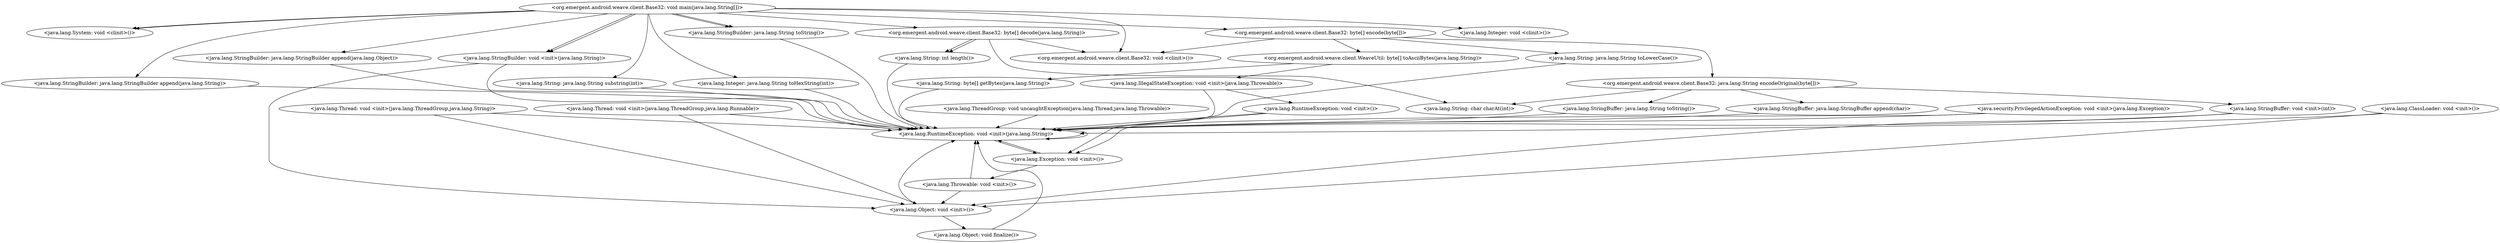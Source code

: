 digraph CallGraph {
"<org.emergent.android.weave.client.Base32: void main(java.lang.String[])>" -> "<java.lang.System: void <clinit>()>";
"<org.emergent.android.weave.client.Base32: void main(java.lang.String[])>" -> "<java.lang.Integer: java.lang.String toHexString(int)>";
"<org.emergent.android.weave.client.Base32: void main(java.lang.String[])>" -> "<org.emergent.android.weave.client.Base32: byte[] encode(byte[])>";
"<org.emergent.android.weave.client.Base32: void main(java.lang.String[])>" -> "<java.lang.StringBuilder: void <init>(java.lang.String)>";
"<org.emergent.android.weave.client.Base32: void main(java.lang.String[])>" -> "<org.emergent.android.weave.client.Base32: byte[] decode(java.lang.String)>";
"<org.emergent.android.weave.client.Base32: void main(java.lang.String[])>" -> "<java.lang.StringBuilder: void <init>(java.lang.String)>";
"<org.emergent.android.weave.client.Base32: void main(java.lang.String[])>" -> "<java.lang.Integer: void <clinit>()>";
"<org.emergent.android.weave.client.Base32: void main(java.lang.String[])>" -> "<org.emergent.android.weave.client.Base32: void <clinit>()>";
"<org.emergent.android.weave.client.Base32: void main(java.lang.String[])>" -> "<java.lang.System: void <clinit>()>";
"<java.lang.ThreadGroup: void uncaughtException(java.lang.Thread,java.lang.Throwable)>" -> "<java.lang.RuntimeException: void <init>(java.lang.String)>";
"<java.lang.ClassLoader: void <init>()>" -> "<java.lang.Object: void <init>()>";
"<java.lang.ClassLoader: void <init>()>" -> "<java.lang.RuntimeException: void <init>(java.lang.String)>";
"<java.security.PrivilegedActionException: void <init>(java.lang.Exception)>" -> "<java.lang.Exception: void <init>()>";
"<java.security.PrivilegedActionException: void <init>(java.lang.Exception)>" -> "<java.lang.RuntimeException: void <init>(java.lang.String)>";
"<java.lang.Thread: void <init>(java.lang.ThreadGroup,java.lang.Runnable)>" -> "<java.lang.Object: void <init>()>";
"<java.lang.Thread: void <init>(java.lang.ThreadGroup,java.lang.Runnable)>" -> "<java.lang.RuntimeException: void <init>(java.lang.String)>";
"<java.lang.Thread: void <init>(java.lang.ThreadGroup,java.lang.String)>" -> "<java.lang.Object: void <init>()>";
"<java.lang.Thread: void <init>(java.lang.ThreadGroup,java.lang.String)>" -> "<java.lang.RuntimeException: void <init>(java.lang.String)>";
"<java.lang.Integer: java.lang.String toHexString(int)>" -> "<java.lang.RuntimeException: void <init>(java.lang.String)>";
"<org.emergent.android.weave.client.Base32: byte[] encode(byte[])>" -> "<org.emergent.android.weave.client.Base32: void <clinit>()>";
"<org.emergent.android.weave.client.Base32: byte[] encode(byte[])>" -> "<org.emergent.android.weave.client.WeaveUtil: byte[] toAsciiBytes(java.lang.String)>";
"<org.emergent.android.weave.client.Base32: byte[] encode(byte[])>" -> "<org.emergent.android.weave.client.Base32: java.lang.String encodeOriginal(byte[])>";
"<java.lang.StringBuilder: void <init>(java.lang.String)>" -> "<java.lang.Object: void <init>()>";
"<java.lang.StringBuilder: void <init>(java.lang.String)>" -> "<java.lang.RuntimeException: void <init>(java.lang.String)>";
"<org.emergent.android.weave.client.Base32: byte[] decode(java.lang.String)>" -> "<org.emergent.android.weave.client.Base32: void <clinit>()>";
"<java.lang.RuntimeException: void <init>(java.lang.String)>" -> "<java.lang.Exception: void <init>()>";
"<java.lang.RuntimeException: void <init>(java.lang.String)>" -> "<java.lang.RuntimeException: void <init>(java.lang.String)>";
"<java.lang.Object: void <init>()>" -> "<java.lang.Object: void finalize()>";
"<java.lang.Object: void <init>()>" -> "<java.lang.RuntimeException: void <init>(java.lang.String)>";
"<java.lang.Exception: void <init>()>" -> "<java.lang.Throwable: void <init>()>";
"<java.lang.Exception: void <init>()>" -> "<java.lang.RuntimeException: void <init>(java.lang.String)>";
"<org.emergent.android.weave.client.WeaveUtil: byte[] toAsciiBytes(java.lang.String)>" -> "<java.lang.IllegalStateException: void <init>(java.lang.Throwable)>";
"<org.emergent.android.weave.client.Base32: java.lang.String encodeOriginal(byte[])>" -> "<java.lang.StringBuffer: void <init>(int)>";
"<java.lang.Object: void finalize()>" -> "<java.lang.RuntimeException: void <init>(java.lang.String)>";
"<java.lang.Throwable: void <init>()>" -> "<java.lang.Object: void <init>()>";
"<java.lang.Throwable: void <init>()>" -> "<java.lang.RuntimeException: void <init>(java.lang.String)>";
"<java.lang.IllegalStateException: void <init>(java.lang.Throwable)>" -> "<java.lang.RuntimeException: void <init>()>";
"<java.lang.IllegalStateException: void <init>(java.lang.Throwable)>" -> "<java.lang.RuntimeException: void <init>(java.lang.String)>";
"<java.lang.StringBuffer: void <init>(int)>" -> "<java.lang.Object: void <init>()>";
"<java.lang.StringBuffer: void <init>(int)>" -> "<java.lang.RuntimeException: void <init>(java.lang.String)>";
"<java.lang.RuntimeException: void <init>()>" -> "<java.lang.Exception: void <init>()>";
"<java.lang.RuntimeException: void <init>()>" -> "<java.lang.RuntimeException: void <init>(java.lang.String)>";
"<org.emergent.android.weave.client.Base32: java.lang.String encodeOriginal(byte[])>" -> "<java.lang.String: char charAt(int)>";
"<org.emergent.android.weave.client.Base32: java.lang.String encodeOriginal(byte[])>" -> "<java.lang.StringBuffer: java.lang.String toString()>";
"<org.emergent.android.weave.client.Base32: java.lang.String encodeOriginal(byte[])>" -> "<java.lang.StringBuffer: java.lang.StringBuffer append(char)>";
"<java.lang.StringBuffer: java.lang.String toString()>" -> "<java.lang.RuntimeException: void <init>(java.lang.String)>";
"<java.lang.StringBuffer: java.lang.StringBuffer append(char)>" -> "<java.lang.RuntimeException: void <init>(java.lang.String)>";
"<org.emergent.android.weave.client.Base32: byte[] encode(byte[])>" -> "<java.lang.String: java.lang.String toLowerCase()>";
"<java.lang.String: java.lang.String toLowerCase()>" -> "<java.lang.RuntimeException: void <init>(java.lang.String)>";
"<org.emergent.android.weave.client.WeaveUtil: byte[] toAsciiBytes(java.lang.String)>" -> "<java.lang.String: byte[] getBytes(java.lang.String)>";
"<java.lang.String: byte[] getBytes(java.lang.String)>" -> "<java.lang.RuntimeException: void <init>(java.lang.String)>";
"<org.emergent.android.weave.client.Base32: void main(java.lang.String[])>" -> "<java.lang.StringBuilder: java.lang.StringBuilder append(java.lang.String)>";
"<org.emergent.android.weave.client.Base32: void main(java.lang.String[])>" -> "<java.lang.StringBuilder: java.lang.String toString()>";
"<org.emergent.android.weave.client.Base32: void main(java.lang.String[])>" -> "<java.lang.StringBuilder: java.lang.StringBuilder append(java.lang.Object)>";
"<org.emergent.android.weave.client.Base32: void main(java.lang.String[])>" -> "<java.lang.StringBuilder: java.lang.String toString()>";
"<java.lang.StringBuilder: java.lang.StringBuilder append(java.lang.String)>" -> "<java.lang.RuntimeException: void <init>(java.lang.String)>";
"<java.lang.StringBuilder: java.lang.String toString()>" -> "<java.lang.RuntimeException: void <init>(java.lang.String)>";
"<java.lang.StringBuilder: java.lang.StringBuilder append(java.lang.Object)>" -> "<java.lang.RuntimeException: void <init>(java.lang.String)>";
"<org.emergent.android.weave.client.Base32: void main(java.lang.String[])>" -> "<java.lang.String: java.lang.String substring(int)>";
"<java.lang.String: java.lang.String substring(int)>" -> "<java.lang.RuntimeException: void <init>(java.lang.String)>";
"<org.emergent.android.weave.client.Base32: byte[] decode(java.lang.String)>" -> "<java.lang.String: int length()>";
"<org.emergent.android.weave.client.Base32: byte[] decode(java.lang.String)>" -> "<java.lang.String: int length()>";
"<org.emergent.android.weave.client.Base32: byte[] decode(java.lang.String)>" -> "<java.lang.String: char charAt(int)>";
"<java.lang.String: int length()>" -> "<java.lang.RuntimeException: void <init>(java.lang.String)>";
}
